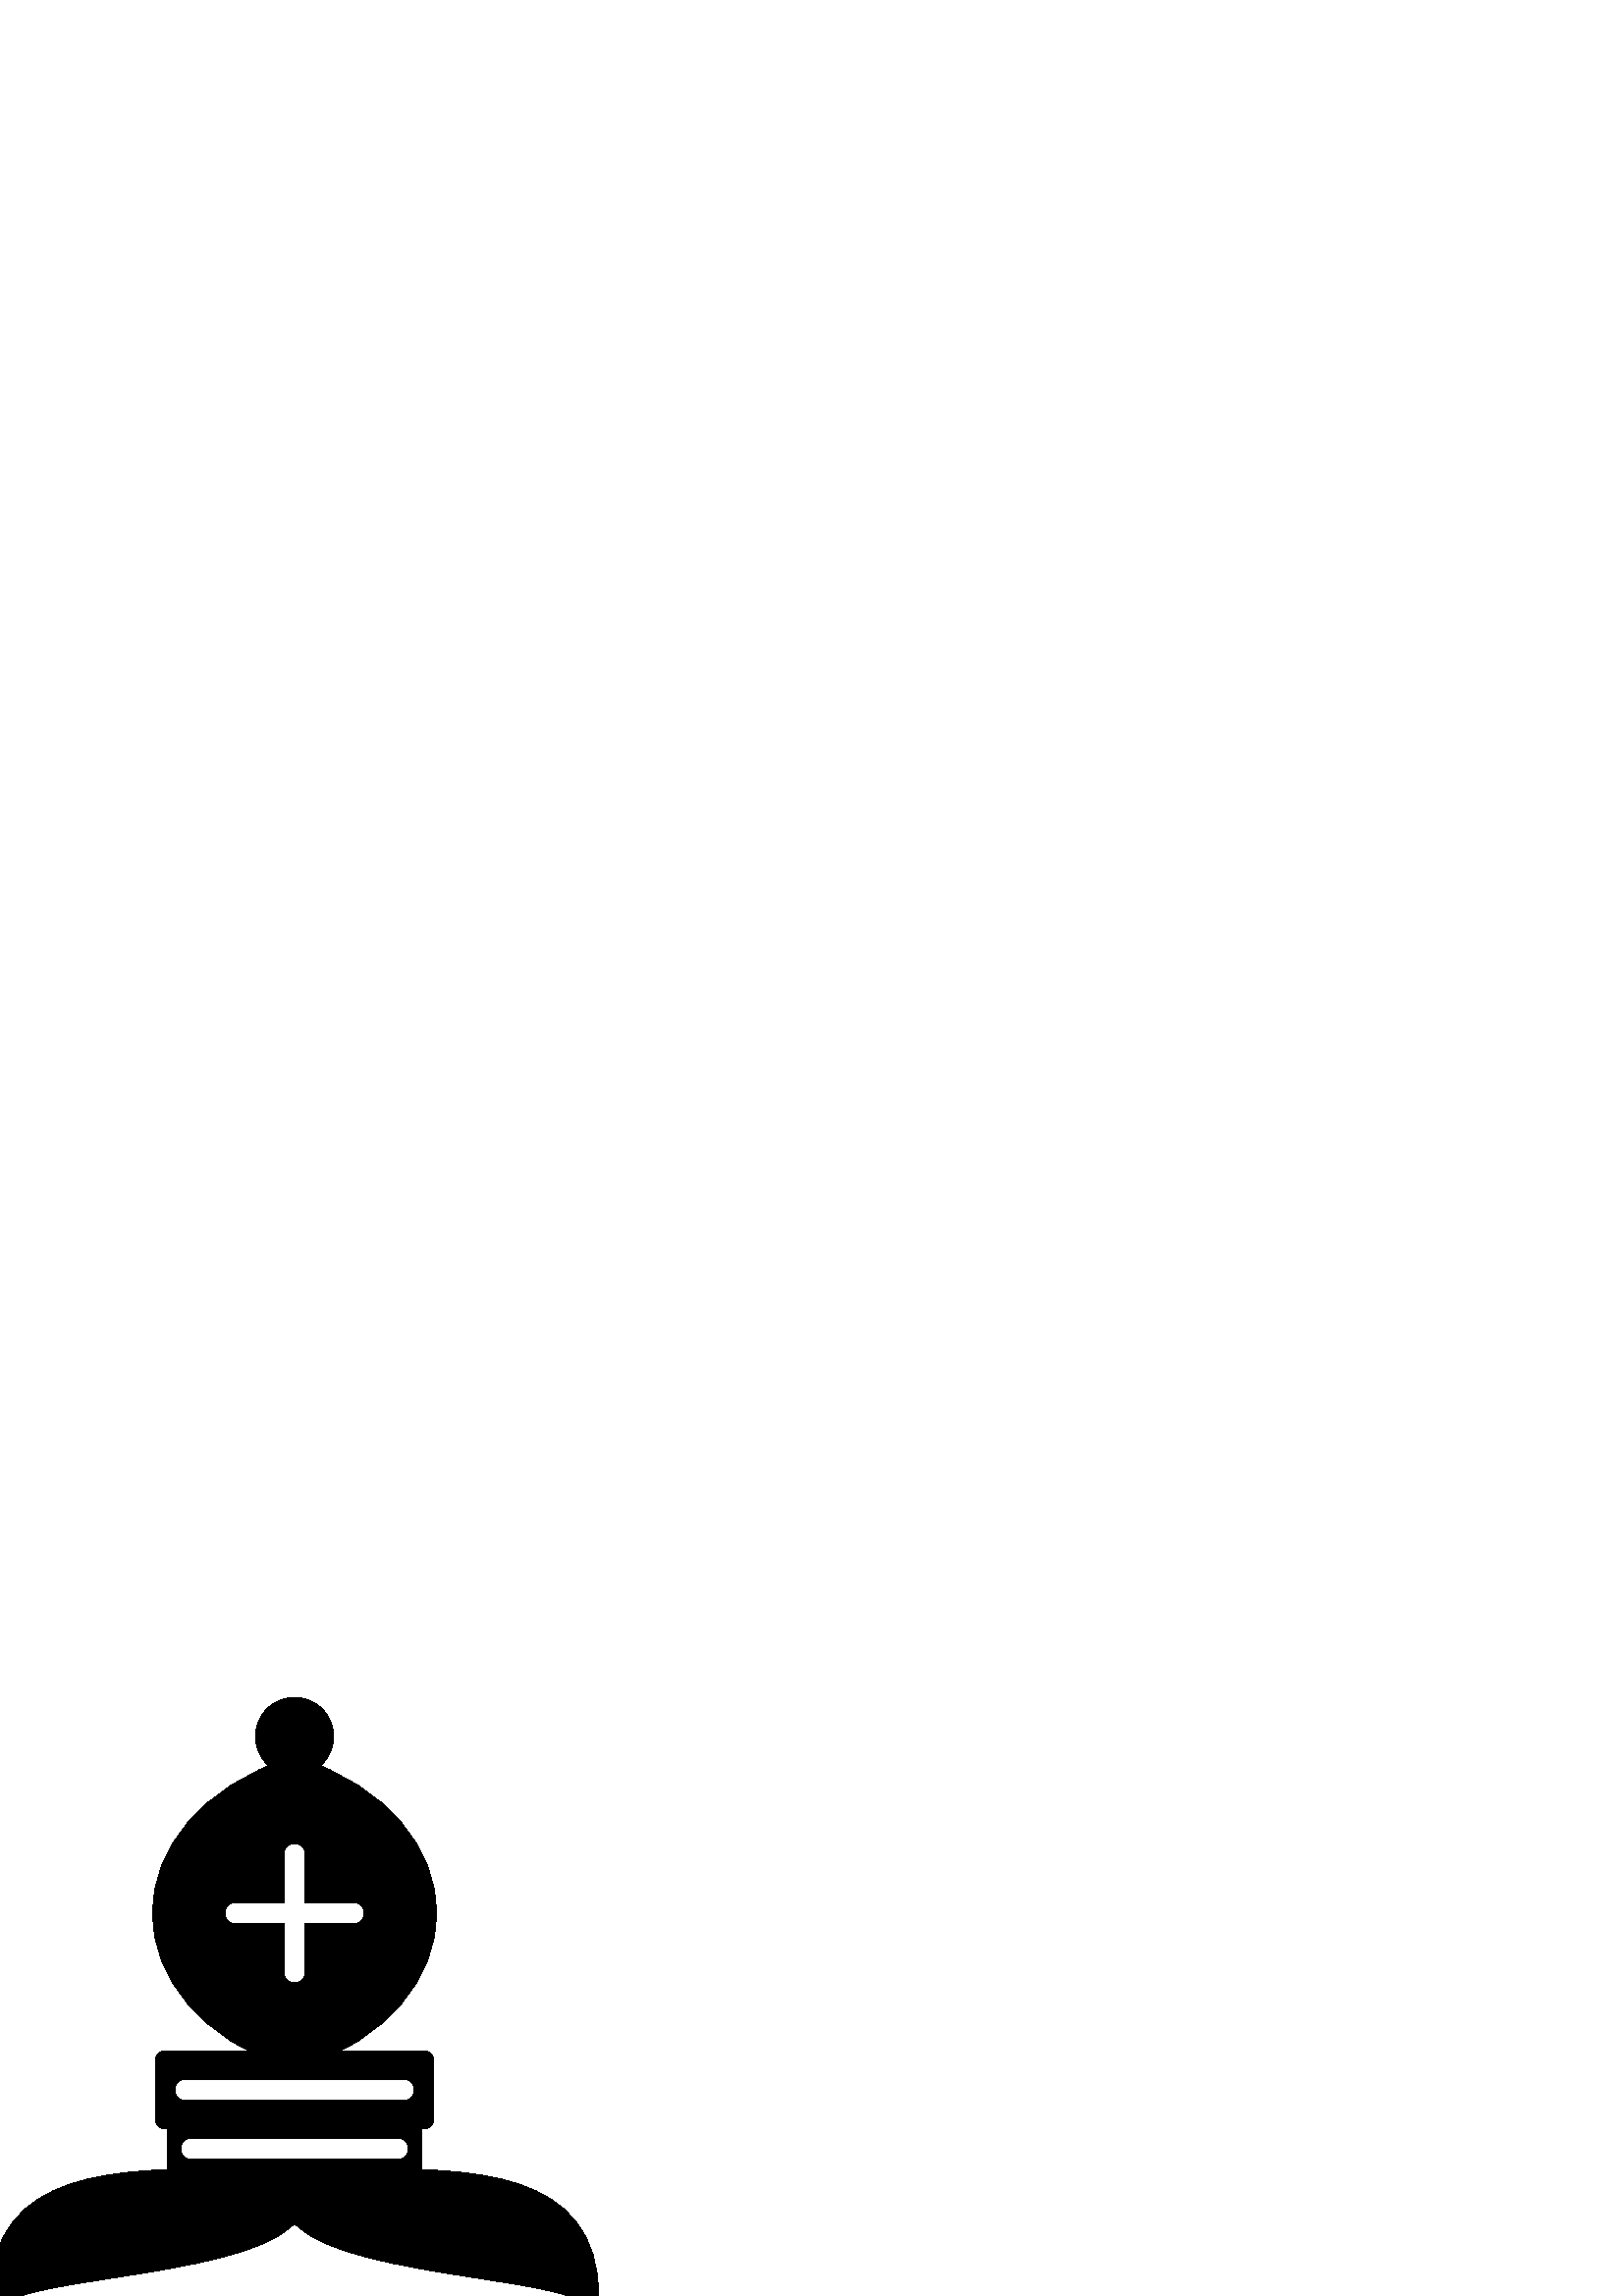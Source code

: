 %!PS-Adobe-2.0 EPSF-1.2
%%Page: 1 1
%%BoundingBox: -1 -1 217 217
%%EndComments
1 setlinecap 1 setlinejoin
0.700 setlinewidth
0.00 setgray

/Jrnd { exch cvi exch cvi dup 3 1 roll idiv mul } def
/JDEdict 8 dict def
JDEdict /mtrx matrix put
/JDE {
  JDEdict begin
  /yrad exch def
  /xrad exch def
  /savematrix mtrx currentmatrix def
  xrad yrad scale
  0 0 1 0 360 arc
  savematrix setmatrix
  end
} def
/JSTR {
  gsave 1 eq { gsave 1 setgray fill grestore } if
    exch neg exch neg translate 
    clip                        
    rotate                      
    4 dict begin
      pathbbox  /&top exch def
                /&right exch def
                /&bottom exch def
                &right sub /&width exch def
      newpath
      currentlinewidth mul round dup               
      &bottom exch Jrnd exch &top             
      4 -1 roll currentlinewidth mul setlinewidth  
      { &right exch moveto &width 0 rlineto stroke } for    
    end
  grestore
  newpath
} bind def
 gsave /Times-Roman findfont 9.0 scalefont setfont
0.0 0.0 translate
0.7 setlinewidth  gsave  grestore 
0.7 setlinewidth  gsave  grestore 
 gsave 
 gsave newpath 7.0 setlinewidth  [] 0 setdash
0.0 0.0 moveto   10.8 10.8   97.2 10.8   108.0 32.4 curveto
  118.8 10.8   205.2 10.8   216.0 0.0 curveto
  216.0 43.2   172.8 43.2   129.6 43.2 curveto
  118.8 43.2   97.2 43.2   86.4 43.2 curveto
  43.2 43.2   0.0 43.2   0.0 0.0 curveto
closepath gsave 0.0 setgray  fill grestore
stroke
0.7 setlinewidth  [] 0 setdash
 grestore 
 gsave newpath 7.0 setlinewidth  [] 0 setdash
64.8 43.2 moveto   64.8 64.8 lineto
  151.2 64.8 lineto
  151.2 43.2 lineto
  64.8 43.2 lineto
closepath gsave 0.0 setgray  fill grestore
stroke
0.7 setlinewidth  [] 0 setdash
 grestore 
 gsave newpath 7.0 setlinewidth  [] 0 setdash
60.48 64.8 moveto   60.48 86.4 lineto
  155.52 86.4 lineto
  155.52 64.8 lineto
  60.48 64.8 lineto
closepath gsave 0.0 setgray  fill grestore
stroke
0.7 setlinewidth  [] 0 setdash
 grestore 
 gsave newpath 7.0 setlinewidth  [] 0 setdash
108.0 216.0 moveto   108.188 215.998 lineto
  108.377 215.993 lineto
  108.565 215.985 lineto
  108.753 215.974 lineto
  108.941 215.959 lineto
  109.129 215.941 lineto
  109.316 215.919 lineto
  109.503 215.895 lineto
  109.689 215.867 lineto
  109.875 215.836 lineto
  110.061 215.802 lineto
  110.245 215.764 lineto
  110.429 215.723 lineto
  110.613 215.679 lineto
  110.795 215.632 lineto
  110.977 215.582 lineto
  111.158 215.528 lineto
  111.337 215.471 lineto
  111.516 215.412 lineto
  111.694 215.349 lineto
  111.87 215.283 lineto
  112.046 215.214 lineto
  112.22 215.141 lineto
  112.393 215.066 lineto
  112.564 214.988 lineto
  112.734 214.907 lineto
  112.903 214.823 lineto
  113.07 214.736 lineto
  113.236 214.646 lineto
  113.4 214.553 lineto
  113.562 214.457 lineto
  113.723 214.359 lineto
  113.882 214.258 lineto
  114.039 214.154 lineto
  114.195 214.047 lineto
  114.348 213.937 lineto
  114.5 213.825 lineto
  114.649 213.711 lineto
  114.797 213.593 lineto
  114.942 213.473 lineto
  115.085 213.351 lineto
  115.227 213.226 lineto
  115.366 213.099 lineto
  115.502 212.969 lineto
  115.637 212.837 lineto
  115.769 212.702 lineto
  115.899 212.566 lineto
  116.026 212.427 lineto
  116.151 212.285 lineto
  116.273 212.142 lineto
  116.393 211.997 lineto
  116.511 211.849 lineto
  116.625 211.7 lineto
  116.737 211.548 lineto
  116.847 211.395 lineto
  116.954 211.239 lineto
  117.058 211.082 lineto
  117.159 210.923 lineto
  117.257 210.762 lineto
  117.353 210.6 lineto
  117.446 210.436 lineto
  117.536 210.27 lineto
  117.623 210.103 lineto
  117.707 209.934 lineto
  117.788 209.764 lineto
  117.866 209.593 lineto
  117.941 209.42 lineto
  118.014 209.246 lineto
  118.083 209.07 lineto
  118.149 208.894 lineto
  118.212 208.716 lineto
  118.271 208.537 lineto
  118.328 208.358 lineto
  118.382 208.177 lineto
  118.432 207.995 lineto
  118.479 207.813 lineto
  118.523 207.629 lineto
  118.564 207.445 lineto
  118.602 207.261 lineto
  118.636 207.075 lineto
  118.667 206.889 lineto
  118.695 206.703 lineto
  118.719 206.516 lineto
  118.741 206.329 lineto
  118.759 206.141 lineto
  118.774 205.953 lineto
  118.785 205.765 lineto
  118.793 205.577 lineto
  118.798 205.388 lineto
  118.8 205.2 lineto
  118.798 205.012 lineto
  118.793 204.823 lineto
  118.785 204.635 lineto
  118.774 204.447 lineto
  118.759 204.259 lineto
  118.741 204.071 lineto
  118.719 203.884 lineto
  118.695 203.697 lineto
  118.667 203.511 lineto
  118.636 203.325 lineto
  118.602 203.139 lineto
  118.564 202.955 lineto
  118.523 202.771 lineto
  118.479 202.587 lineto
  118.432 202.405 lineto
  118.382 202.223 lineto
  118.328 202.042 lineto
  118.271 201.863 lineto
  118.212 201.684 lineto
  118.149 201.506 lineto
  118.083 201.33 lineto
  118.014 201.154 lineto
  117.941 200.98 lineto
  117.866 200.807 lineto
  117.788 200.636 lineto
  117.707 200.466 lineto
  117.623 200.297 lineto
  117.536 200.13 lineto
  117.446 199.964 lineto
  117.353 199.8 lineto
  117.257 199.638 lineto
  117.159 199.477 lineto
  117.058 199.318 lineto
  116.954 199.161 lineto
  116.847 199.005 lineto
  116.737 198.852 lineto
  116.625 198.7 lineto
  116.511 198.551 lineto
  116.393 198.403 lineto
  116.273 198.258 lineto
  116.151 198.115 lineto
  116.026 197.973 lineto
  115.899 197.834 lineto
  115.769 197.698 lineto
  115.637 197.563 lineto
  115.502 197.431 lineto
  115.366 197.301 lineto
  115.227 197.174 lineto
  115.085 197.049 lineto
  114.942 196.927 lineto
  114.797 196.807 lineto
  114.649 196.689 lineto
  114.5 196.575 lineto
  114.348 196.463 lineto
  114.195 196.353 lineto
  114.039 196.246 lineto
  113.882 196.142 lineto
  113.723 196.041 lineto
  113.562 195.943 lineto
  113.4 195.847 lineto
  113.236 195.754 lineto
  113.07 195.664 lineto
  112.903 195.577 lineto
  112.734 195.493 lineto
  112.564 195.412 lineto
  112.393 195.334 lineto
  112.22 195.259 lineto
  112.046 195.186 lineto
  111.87 195.117 lineto
  111.694 195.051 lineto
  111.516 194.988 lineto
  111.337 194.929 lineto
  111.158 194.872 lineto
  110.977 194.818 lineto
  110.795 194.768 lineto
  110.613 194.721 lineto
  110.429 194.677 lineto
  110.245 194.636 lineto
  110.061 194.598 lineto
  109.875 194.564 lineto
  109.689 194.533 lineto
  109.503 194.505 lineto
  109.316 194.48 lineto
  109.129 194.459 lineto
  108.941 194.441 lineto
  108.753 194.426 lineto
  108.565 194.415 lineto
  108.377 194.407 lineto
  108.188 194.402 lineto
  108.0 194.4 lineto
  107.812 194.402 lineto
  107.623 194.407 lineto
  107.435 194.415 lineto
  107.247 194.426 lineto
  107.059 194.441 lineto
  106.871 194.459 lineto
  106.684 194.48 lineto
  106.497 194.505 lineto
  106.311 194.533 lineto
  106.125 194.564 lineto
  105.939 194.598 lineto
  105.755 194.636 lineto
  105.571 194.677 lineto
  105.387 194.721 lineto
  105.205 194.768 lineto
  105.023 194.818 lineto
  104.842 194.872 lineto
  104.663 194.929 lineto
  104.484 194.988 lineto
  104.306 195.051 lineto
  104.13 195.117 lineto
  103.954 195.186 lineto
  103.78 195.259 lineto
  103.607 195.334 lineto
  103.436 195.412 lineto
  103.266 195.493 lineto
  103.097 195.577 lineto
  102.93 195.664 lineto
  102.764 195.754 lineto
  102.6 195.847 lineto
  102.438 195.943 lineto
  102.277 196.041 lineto
  102.118 196.142 lineto
  101.961 196.246 lineto
  101.805 196.353 lineto
  101.652 196.463 lineto
  101.5 196.575 lineto
  101.351 196.689 lineto
  101.203 196.807 lineto
  101.058 196.927 lineto
  100.915 197.049 lineto
  100.773 197.174 lineto
  100.634 197.301 lineto
  100.498 197.431 lineto
  100.363 197.563 lineto
  100.231 197.698 lineto
  100.101 197.834 lineto
  99.974 197.973 lineto
  99.849 198.115 lineto
  99.727 198.258 lineto
  99.607 198.403 lineto
  99.489 198.551 lineto
  99.375 198.7 lineto
  99.263 198.852 lineto
  99.153 199.005 lineto
  99.046 199.161 lineto
  98.942 199.318 lineto
  98.841 199.477 lineto
  98.743 199.638 lineto
  98.647 199.8 lineto
  98.554 199.964 lineto
  98.464 200.13 lineto
  98.377 200.297 lineto
  98.293 200.466 lineto
  98.212 200.636 lineto
  98.134 200.807 lineto
  98.059 200.98 lineto
  97.986 201.154 lineto
  97.917 201.33 lineto
  97.851 201.506 lineto
  97.788 201.684 lineto
  97.729 201.863 lineto
  97.672 202.042 lineto
  97.618 202.223 lineto
  97.568 202.405 lineto
  97.521 202.587 lineto
  97.477 202.771 lineto
  97.436 202.955 lineto
  97.398 203.139 lineto
  97.364 203.325 lineto
  97.333 203.511 lineto
  97.305 203.697 lineto
  97.281 203.884 lineto
  97.259 204.071 lineto
  97.241 204.259 lineto
  97.226 204.447 lineto
  97.215 204.635 lineto
  97.207 204.823 lineto
  97.202 205.012 lineto
  97.2 205.2 lineto
  97.202 205.388 lineto
  97.207 205.577 lineto
  97.215 205.765 lineto
  97.226 205.953 lineto
  97.241 206.141 lineto
  97.259 206.329 lineto
  97.281 206.516 lineto
  97.305 206.703 lineto
  97.333 206.889 lineto
  97.364 207.075 lineto
  97.398 207.261 lineto
  97.436 207.445 lineto
  97.477 207.629 lineto
  97.521 207.813 lineto
  97.568 207.995 lineto
  97.618 208.177 lineto
  97.672 208.358 lineto
  97.729 208.537 lineto
  97.788 208.716 lineto
  97.851 208.894 lineto
  97.917 209.07 lineto
  97.986 209.246 lineto
  98.059 209.42 lineto
  98.134 209.593 lineto
  98.212 209.764 lineto
  98.293 209.934 lineto
  98.377 210.103 lineto
  98.464 210.27 lineto
  98.554 210.436 lineto
  98.647 210.6 lineto
  98.743 210.762 lineto
  98.841 210.923 lineto
  98.942 211.082 lineto
  99.046 211.239 lineto
  99.153 211.395 lineto
  99.263 211.548 lineto
  99.375 211.7 lineto
  99.489 211.849 lineto
  99.607 211.997 lineto
  99.727 212.142 lineto
  99.849 212.285 lineto
  99.974 212.427 lineto
  100.101 212.566 lineto
  100.231 212.702 lineto
  100.363 212.837 lineto
  100.498 212.969 lineto
  100.634 213.099 lineto
  100.773 213.226 lineto
  100.915 213.351 lineto
  101.058 213.473 lineto
  101.203 213.593 lineto
  101.351 213.711 lineto
  101.5 213.825 lineto
  101.652 213.937 lineto
  101.805 214.047 lineto
  101.961 214.154 lineto
  102.118 214.258 lineto
  102.277 214.359 lineto
  102.438 214.457 lineto
  102.6 214.553 lineto
  102.764 214.646 lineto
  102.93 214.736 lineto
  103.097 214.823 lineto
  103.266 214.907 lineto
  103.436 214.988 lineto
  103.607 215.066 lineto
  103.78 215.141 lineto
  103.954 215.214 lineto
  104.13 215.283 lineto
  104.306 215.349 lineto
  104.484 215.412 lineto
  104.663 215.471 lineto
  104.842 215.528 lineto
  105.023 215.582 lineto
  105.205 215.632 lineto
  105.387 215.679 lineto
  105.571 215.723 lineto
  105.755 215.764 lineto
  105.939 215.802 lineto
  106.125 215.836 lineto
  106.311 215.867 lineto
  106.497 215.895 lineto
  106.684 215.919 lineto
  106.871 215.941 lineto
  107.059 215.959 lineto
  107.247 215.974 lineto
  107.435 215.985 lineto
  107.623 215.993 lineto
  107.812 215.998 lineto
  108.0 216.0 lineto
closepath gsave 0.0 setgray  fill grestore
stroke
0.7 setlinewidth  [] 0 setdash
 grestore 
 gsave newpath 7.0 setlinewidth  [] 0 setdash
108.0 86.4 moveto   43.2 108.0   43.2 172.8   108.0 194.4 curveto
  172.8 172.8   172.8 108.0   108.0 86.4 curveto
closepath gsave 0.0 setgray  fill grestore
stroke
0.7 setlinewidth  [] 0 setdash
 grestore 
 gsave 1.0 setgray
7.0 setlinewidth  [] 0 setdash
108.0 162.0 moveto   108.0 118.8 lineto
stroke
0.7 setlinewidth  [] 0 setdash
 grestore 
 gsave 1.0 setgray
7.0 setlinewidth  [] 0 setdash
86.4 140.4 moveto   129.6 140.4 lineto
stroke
0.7 setlinewidth  [] 0 setdash
 grestore 
 gsave 1.0 setgray
7.0 setlinewidth  [] 0 setdash
70.2 54.0 moveto   145.8 54.0 lineto
stroke
0.7 setlinewidth  [] 0 setdash
 grestore 
 gsave 1.0 setgray
7.0 setlinewidth  [] 0 setdash
68.04 75.6 moveto   147.96 75.6 lineto
stroke
0.7 setlinewidth  [] 0 setdash
 grestore 
 grestore 
-0.0 -0.0 translate
 grestore 
